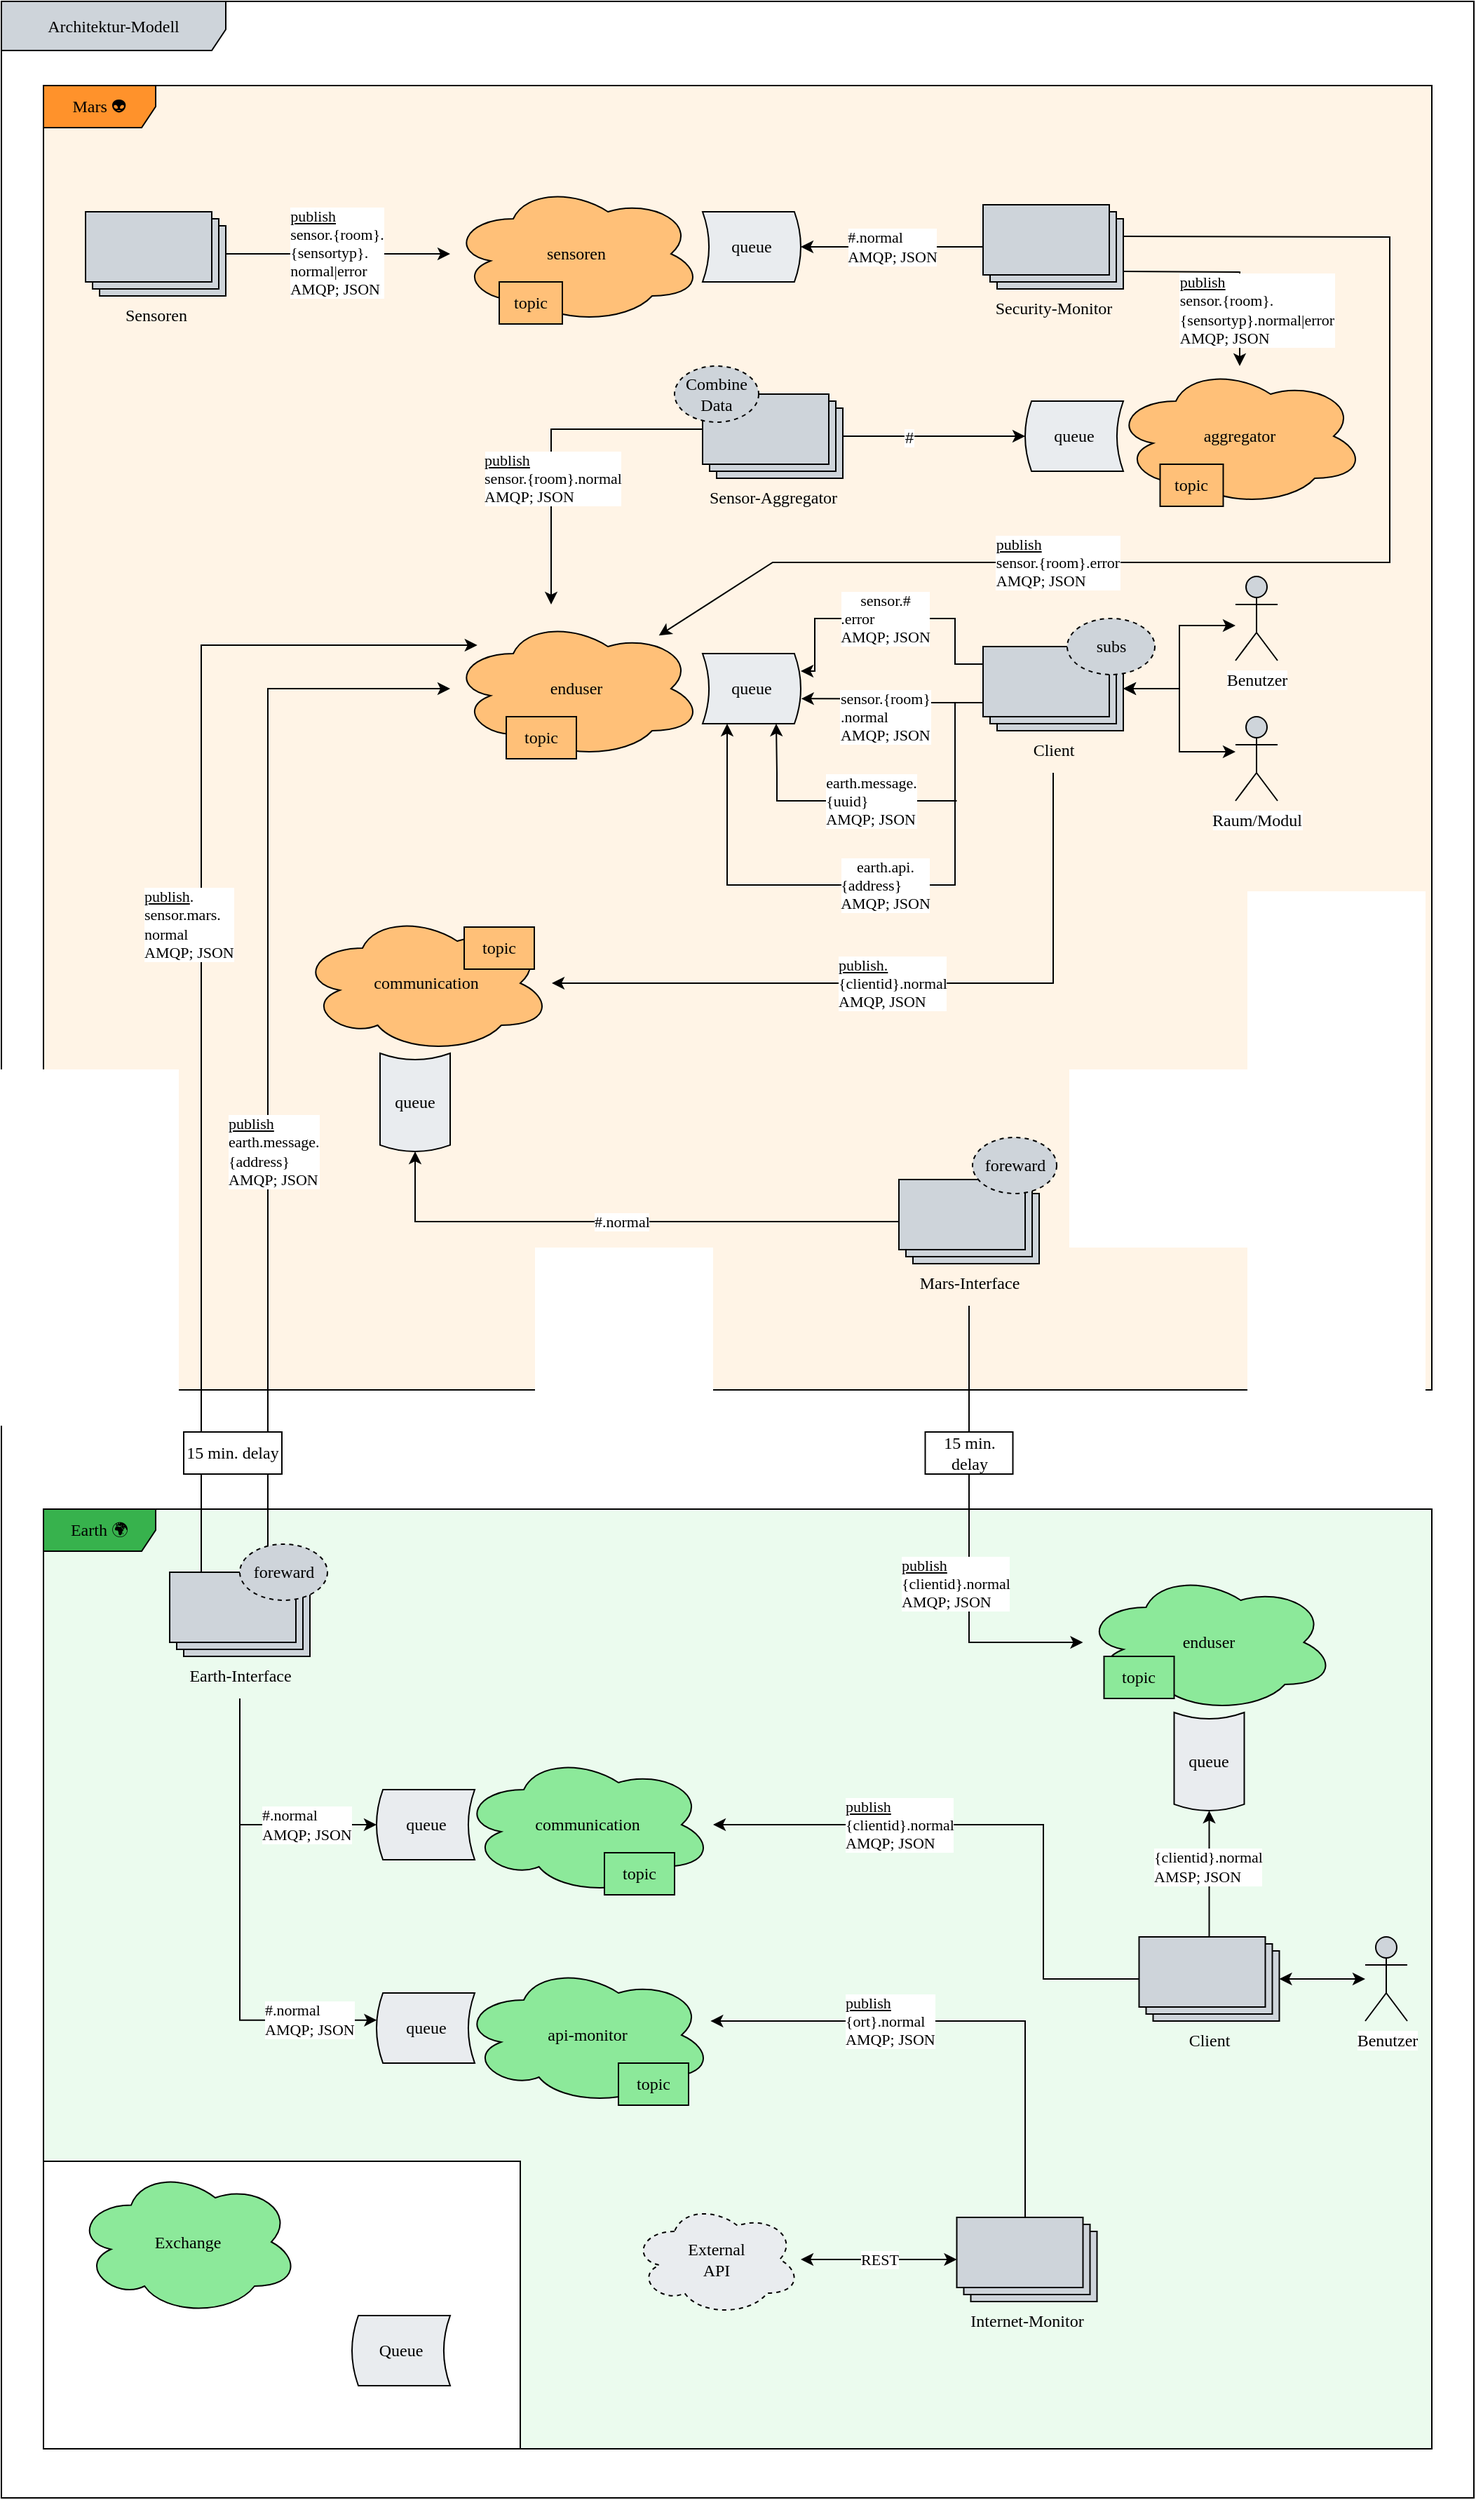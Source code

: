 <mxfile version="13.0.8" type="device"><diagram id="erU5Auw4rH4-HawhXIPo" name="Page-1"><mxGraphModel dx="878" dy="1391" grid="1" gridSize="10" guides="1" tooltips="1" connect="1" arrows="1" fold="1" page="0" pageScale="1" pageWidth="827" pageHeight="1169" background="#ffffff" math="0" shadow="0" extFonts="IBM Plex Sans^https://fonts.googleapis.com/css?family=IBM+Plex+Sans|IBM Plex Mono^https://fonts.googleapis.com/css?family=IBM+Plex+Mono"><root><mxCell id="0"/><mxCell id="1" parent="0"/><mxCell id="hUw3spgDHmvgVFq0hchr-114" value="Architektur-Modell" style="shape=umlFrame;whiteSpace=wrap;html=1;strokeColor=#000000;fillColor=#ced4da;gradientColor=none;fontFamily=IBM Plex Mono;width=160;height=35;" parent="1" vertex="1"><mxGeometry x="890" y="-30" width="1050" height="1780" as="geometry"/></mxCell><mxCell id="hUw3spgDHmvgVFq0hchr-70" value="Earth 🌍" style="shape=umlFrame;whiteSpace=wrap;html=1;fillColor=#37b24d;strokeColor=#000000;gradientColor=none;fontFamily=IBM Plex Mono;FType=g;width=80;height=30;swimlaneFillColor=#ebfbee;" parent="1" vertex="1"><mxGeometry x="920" y="1045" width="990" height="670" as="geometry"/></mxCell><mxCell id="hUw3spgDHmvgVFq0hchr-56" value="Mars 👽" style="shape=umlFrame;whiteSpace=wrap;html=1;fillColor=#ff922b;strokeColor=#000000;gradientColor=none;fontFamily=IBM Plex Mono;FType=g;width=80;height=30;comic=0;shadow=0;swimlaneFillColor=#fff4e6;" parent="1" vertex="1"><mxGeometry x="920" y="30" width="990" height="930" as="geometry"/></mxCell><mxCell id="hUw3spgDHmvgVFq0hchr-33" value="" style="edgeStyle=orthogonalEdgeStyle;rounded=0;orthogonalLoop=1;jettySize=auto;html=1;" parent="1" source="hUw3spgDHmvgVFq0hchr-2" target="hUw3spgDHmvgVFq0hchr-21" edge="1"><mxGeometry relative="1" as="geometry"/></mxCell><mxCell id="hUw3spgDHmvgVFq0hchr-2" value="&lt;font face=&quot;IBM Plex Mono&quot;&gt;Sensoren&lt;/font&gt;" style="verticalLabelPosition=bottom;verticalAlign=top;html=1;shape=mxgraph.basic.layered_rect;dx=10;outlineConnect=0;fillColor=#ced4da;" parent="1" vertex="1"><mxGeometry x="950" y="120" width="100" height="60" as="geometry"/></mxCell><mxCell id="hUw3spgDHmvgVFq0hchr-90" value="" style="edgeStyle=orthogonalEdgeStyle;rounded=0;orthogonalLoop=1;jettySize=auto;html=1;fontFamily=IBM Plex Mono;align=center;" parent="1" target="hUw3spgDHmvgVFq0hchr-89" edge="1"><mxGeometry relative="1" as="geometry"><Array as="points"><mxPoint x="1640" y="670"/></Array><mxPoint x="1640" y="520" as="sourcePoint"/></mxGeometry></mxCell><mxCell id="hUw3spgDHmvgVFq0hchr-91" value="&lt;u&gt;publish.&lt;/u&gt;&lt;br&gt;{clientid}.normal&lt;br&gt;AMQP, JSON" style="edgeLabel;html=1;align=left;verticalAlign=middle;resizable=0;points=[];fontFamily=IBM Plex Mono;" parent="hUw3spgDHmvgVFq0hchr-90" vertex="1" connectable="0"><mxGeometry x="-0.001" y="1" relative="1" as="geometry"><mxPoint x="-52" y="-1" as="offset"/></mxGeometry></mxCell><mxCell id="hUw3spgDHmvgVFq0hchr-3" value="&lt;font face=&quot;IBM Plex Mono&quot;&gt;Client&lt;/font&gt;" style="verticalLabelPosition=bottom;verticalAlign=top;html=1;shape=mxgraph.basic.layered_rect;dx=10;outlineConnect=0;fillColor=#ced4da;" parent="1" vertex="1"><mxGeometry x="1590" y="430" width="100" height="60" as="geometry"/></mxCell><mxCell id="hUw3spgDHmvgVFq0hchr-4" value="&lt;font face=&quot;IBM Plex Mono&quot;&gt;Sensor-Aggregator&lt;/font&gt;" style="verticalLabelPosition=bottom;verticalAlign=top;html=1;shape=mxgraph.basic.layered_rect;dx=10;outlineConnect=0;fillColor=#ced4da;" parent="1" vertex="1"><mxGeometry x="1390" y="250" width="100" height="60" as="geometry"/></mxCell><mxCell id="hUw3spgDHmvgVFq0hchr-5" value="&lt;font face=&quot;IBM Plex Mono&quot;&gt;Security-Monitor&lt;/font&gt;" style="verticalLabelPosition=bottom;verticalAlign=top;html=1;shape=mxgraph.basic.layered_rect;dx=10;outlineConnect=0;fillColor=#ced4da;" parent="1" vertex="1"><mxGeometry x="1590" y="115" width="100" height="60" as="geometry"/></mxCell><mxCell id="hUw3spgDHmvgVFq0hchr-6" style="edgeStyle=orthogonalEdgeStyle;rounded=0;orthogonalLoop=1;jettySize=auto;html=1;startArrow=classic;startFill=1;endArrow=classic;endFill=1;fontFamily=IBM Plex Mono;" parent="1" source="hUw3spgDHmvgVFq0hchr-7" target="hUw3spgDHmvgVFq0hchr-3" edge="1"><mxGeometry relative="1" as="geometry"><mxPoint x="1780" y="455" as="targetPoint"/><Array as="points"><mxPoint x="1730" y="415"/><mxPoint x="1730" y="460"/></Array></mxGeometry></mxCell><mxCell id="hUw3spgDHmvgVFq0hchr-7" value="&lt;font face=&quot;IBM Plex Sans&quot;&gt;Benutzer&lt;/font&gt;" style="shape=umlActor;verticalLabelPosition=bottom;labelBackgroundColor=#ffffff;verticalAlign=top;html=1;strokeColor=#000000;fillColor=#CED4DA;gradientColor=none;" parent="1" vertex="1"><mxGeometry x="1770" y="380" width="30" height="60" as="geometry"/></mxCell><mxCell id="hUw3spgDHmvgVFq0hchr-8" style="edgeStyle=orthogonalEdgeStyle;rounded=0;orthogonalLoop=1;jettySize=auto;html=1;startArrow=classic;startFill=1;endArrow=classic;endFill=1;fontFamily=IBM Plex Mono;" parent="1" source="hUw3spgDHmvgVFq0hchr-9" target="hUw3spgDHmvgVFq0hchr-3" edge="1"><mxGeometry relative="1" as="geometry"><mxPoint x="1780" y="455" as="targetPoint"/><Array as="points"><mxPoint x="1730" y="505"/><mxPoint x="1730" y="460"/></Array></mxGeometry></mxCell><mxCell id="hUw3spgDHmvgVFq0hchr-9" value="&lt;font face=&quot;IBM Plex Sans&quot;&gt;Raum/Modul&lt;/font&gt;" style="shape=umlActor;verticalLabelPosition=bottom;labelBackgroundColor=#ffffff;verticalAlign=top;html=1;strokeColor=#000000;fillColor=#CED4DA;gradientColor=none;" parent="1" vertex="1"><mxGeometry x="1770" y="480" width="30" height="60" as="geometry"/></mxCell><mxCell id="hUw3spgDHmvgVFq0hchr-21" value="sensoren" style="ellipse;shape=cloud;whiteSpace=wrap;html=1;fontFamily=IBM Plex Sans;FType=g;fillColor=#FFC078;" parent="1" vertex="1"><mxGeometry x="1210" y="100" width="180" height="100" as="geometry"/></mxCell><mxCell id="hUw3spgDHmvgVFq0hchr-22" value="&lt;font face=&quot;IBM Plex Mono&quot;&gt;topic&lt;/font&gt;" style="rounded=0;whiteSpace=wrap;html=1;fillColor=#FFC078;align=center;" parent="1" vertex="1"><mxGeometry x="1245" y="170" width="45" height="30" as="geometry"/></mxCell><mxCell id="hUw3spgDHmvgVFq0hchr-24" value="enduser" style="ellipse;shape=cloud;whiteSpace=wrap;html=1;fontFamily=IBM Plex Sans;FType=g;fillColor=#FFC078;" parent="1" vertex="1"><mxGeometry x="1210" y="410" width="180" height="100" as="geometry"/></mxCell><mxCell id="hUw3spgDHmvgVFq0hchr-31" value="&lt;div style=&quot;text-align: left&quot;&gt;#.normal&lt;/div&gt;&lt;font&gt;&lt;div style=&quot;text-align: left&quot;&gt;AMQP; JSON&lt;/div&gt;&lt;/font&gt;" style="edgeStyle=orthogonalEdgeStyle;rounded=0;orthogonalLoop=1;jettySize=auto;html=1;fontFamily=IBM Plex Mono;" parent="1" target="hUw3spgDHmvgVFq0hchr-27" edge="1"><mxGeometry relative="1" as="geometry"><Array as="points"><mxPoint x="1490" y="145"/><mxPoint x="1490" y="145"/></Array><mxPoint x="1590" y="145" as="sourcePoint"/><mxPoint x="1480" y="144.58" as="targetPoint"/></mxGeometry></mxCell><mxCell id="hUw3spgDHmvgVFq0hchr-27" value="&lt;font face=&quot;IBM Plex Mono&quot;&gt;queue&lt;/font&gt;" style="shape=dataStorage;whiteSpace=wrap;html=1;fillColor=#E9ECEF;size=0.065;direction=west;" parent="1" vertex="1"><mxGeometry x="1390" y="120" width="70" height="50" as="geometry"/></mxCell><mxCell id="hUw3spgDHmvgVFq0hchr-28" value="&lt;font face=&quot;IBM Plex Mono&quot;&gt;queue&lt;/font&gt;" style="shape=dataStorage;whiteSpace=wrap;html=1;fillColor=#E9ECEF;size=0.065;direction=east;" parent="1" vertex="1"><mxGeometry x="1620" y="255" width="70" height="50" as="geometry"/></mxCell><mxCell id="hUw3spgDHmvgVFq0hchr-37" value="&lt;font face=&quot;IBM Plex Sans&quot;&gt;Combine Data&lt;/font&gt;" style="ellipse;whiteSpace=wrap;html=1;strokeWidth=1;fillColor=#CED4DA;dashed=1;" parent="1" vertex="1"><mxGeometry x="1370" y="230" width="60" height="40" as="geometry"/></mxCell><mxCell id="hUw3spgDHmvgVFq0hchr-49" value="&lt;font face=&quot;IBM Plex Mono&quot;&gt;sensor.{room}&lt;br&gt;&lt;div style=&quot;text-align: left&quot;&gt;.normal&lt;/div&gt;&lt;div style=&quot;text-align: left&quot;&gt;AMQP; JSON&lt;/div&gt;&lt;/font&gt;" style="edgeStyle=orthogonalEdgeStyle;rounded=0;orthogonalLoop=1;jettySize=auto;html=1;align=center;exitX=0;exitY=0;exitDx=0;exitDy=37.5;exitPerimeter=0;entryX=-0.005;entryY=0.357;entryDx=0;entryDy=0;entryPerimeter=0;" parent="1" source="hUw3spgDHmvgVFq0hchr-3" target="hUw3spgDHmvgVFq0hchr-48" edge="1"><mxGeometry x="-0.0" y="11" relative="1" as="geometry"><Array as="points"><mxPoint x="1590" y="470"/><mxPoint x="1525" y="470"/><mxPoint x="1525" y="467"/></Array><mxPoint x="1480" y="473" as="targetPoint"/><mxPoint x="6" y="10" as="offset"/></mxGeometry></mxCell><mxCell id="hUw3spgDHmvgVFq0hchr-50" value="&lt;font face=&quot;IBM Plex Mono&quot;&gt;sensor.#&lt;br&gt;&lt;div style=&quot;text-align: left&quot;&gt;.error&lt;/div&gt;AMQP; JSON&lt;br&gt;&lt;/font&gt;" style="edgeStyle=orthogonalEdgeStyle;rounded=0;orthogonalLoop=1;jettySize=auto;html=1;align=center;exitX=0;exitY=0;exitDx=0;exitDy=12.5;exitPerimeter=0;entryX=0;entryY=0.75;entryDx=0;entryDy=0;" parent="1" source="hUw3spgDHmvgVFq0hchr-3" target="hUw3spgDHmvgVFq0hchr-48" edge="1"><mxGeometry x="0.025" relative="1" as="geometry"><Array as="points"><mxPoint x="1570" y="443"/><mxPoint x="1570" y="410"/><mxPoint x="1470" y="410"/><mxPoint x="1470" y="447"/></Array><mxPoint x="1450" y="443" as="targetPoint"/><mxPoint as="offset"/></mxGeometry></mxCell><mxCell id="hUw3spgDHmvgVFq0hchr-64" value="&lt;font face=&quot;IBM Plex Mono&quot;&gt;earth.message.&lt;br&gt;&lt;div style=&quot;text-align: left&quot;&gt;{uuid}&lt;/div&gt;&lt;div style=&quot;text-align: left&quot;&gt;AMQP; JSON&lt;/div&gt;&lt;/font&gt;" style="edgeStyle=orthogonalEdgeStyle;rounded=0;orthogonalLoop=1;jettySize=auto;html=1;align=center;entryX=0.25;entryY=0;entryDx=0;entryDy=0;" parent="1" target="hUw3spgDHmvgVFq0hchr-48" edge="1"><mxGeometry x="-0.332" relative="1" as="geometry"><Array as="points"><mxPoint x="1443" y="540"/><mxPoint x="1443" y="520"/></Array><mxPoint as="offset"/><mxPoint x="1571.25" y="539.95" as="sourcePoint"/><mxPoint x="1355.25" y="519.95" as="targetPoint"/></mxGeometry></mxCell><mxCell id="hUw3spgDHmvgVFq0hchr-65" value="&lt;font face=&quot;IBM Plex Mono&quot;&gt;earth.api.&lt;br&gt;&lt;div style=&quot;text-align: left&quot;&gt;{address}&lt;/div&gt;&lt;div style=&quot;text-align: left&quot;&gt;AMQP; JSON&lt;/div&gt;&lt;/font&gt;" style="edgeStyle=orthogonalEdgeStyle;rounded=0;orthogonalLoop=1;jettySize=auto;html=1;align=center;entryX=0.75;entryY=0;entryDx=0;entryDy=0;" parent="1" target="hUw3spgDHmvgVFq0hchr-48" edge="1"><mxGeometry x="-0.362" y="-50" relative="1" as="geometry"><Array as="points"><mxPoint x="1570" y="600"/><mxPoint x="1407" y="600"/></Array><mxPoint x="1570" y="470" as="sourcePoint"/><mxPoint x="1408" y="510" as="targetPoint"/><mxPoint x="-50" y="50" as="offset"/></mxGeometry></mxCell><mxCell id="hUw3spgDHmvgVFq0hchr-48" value="&lt;font face=&quot;IBM Plex Mono&quot;&gt;queue&lt;/font&gt;" style="shape=dataStorage;whiteSpace=wrap;html=1;fillColor=#E9ECEF;size=0.065;direction=west;" parent="1" vertex="1"><mxGeometry x="1390" y="435" width="70" height="50" as="geometry"/></mxCell><mxCell id="hUw3spgDHmvgVFq0hchr-51" value="&lt;font face=&quot;IBM Plex Sans&quot;&gt;subs&lt;/font&gt;" style="ellipse;whiteSpace=wrap;html=1;strokeWidth=1;fillColor=#CED4DA;dashed=1;" parent="1" vertex="1"><mxGeometry x="1650" y="410" width="62.5" height="40" as="geometry"/></mxCell><mxCell id="hUw3spgDHmvgVFq0hchr-61" value="&lt;u style=&quot;font-family: &amp;#34;ibm plex mono&amp;#34;&quot;&gt;publish&lt;/u&gt;&lt;br style=&quot;font-family: &amp;#34;ibm plex mono&amp;#34;&quot;&gt;&lt;span style=&quot;font-family: &amp;#34;ibm plex mono&amp;#34;&quot;&gt;earth.message.&lt;/span&gt;&lt;br style=&quot;font-family: &amp;#34;ibm plex mono&amp;#34;&quot;&gt;&lt;span style=&quot;font-family: &amp;#34;ibm plex mono&amp;#34;&quot;&gt;{address}&lt;br&gt;AMQP; JSON&lt;br&gt;&lt;/span&gt;" style="edgeStyle=orthogonalEdgeStyle;rounded=0;orthogonalLoop=1;jettySize=auto;html=1;align=left;" parent="1" source="hUw3spgDHmvgVFq0hchr-59" target="hUw3spgDHmvgVFq0hchr-24" edge="1"><mxGeometry x="-0.21" y="30" relative="1" as="geometry"><Array as="points"><mxPoint x="1080" y="460"/></Array><mxPoint as="offset"/></mxGeometry></mxCell><mxCell id="DqUs1cWluFNeW6_7sDlR-13" style="edgeStyle=orthogonalEdgeStyle;rounded=0;orthogonalLoop=1;jettySize=auto;html=1;exitX=0;exitY=0;exitDx=22.5;exitDy=0;exitPerimeter=0;" edge="1" parent="1" source="hUw3spgDHmvgVFq0hchr-59" target="hUw3spgDHmvgVFq0hchr-24"><mxGeometry relative="1" as="geometry"><Array as="points"><mxPoint x="1033" y="429"/></Array></mxGeometry></mxCell><mxCell id="DqUs1cWluFNeW6_7sDlR-16" value="&lt;font face=&quot;IBM Plex Mono&quot;&gt;&lt;u&gt;publish&lt;/u&gt;.&lt;br&gt;sensor.mars.&lt;br&gt;normal&lt;br&gt;AMQP; JSON&lt;br&gt;&lt;/font&gt;" style="edgeLabel;html=1;align=left;verticalAlign=middle;resizable=0;points=[];" vertex="1" connectable="0" parent="DqUs1cWluFNeW6_7sDlR-13"><mxGeometry x="0.077" y="1" relative="1" as="geometry"><mxPoint x="-41.5" as="offset"/></mxGeometry></mxCell><mxCell id="hUw3spgDHmvgVFq0hchr-59" value="&lt;font face=&quot;IBM Plex Mono&quot;&gt;Earth-Interface&lt;br&gt;&lt;/font&gt;" style="verticalLabelPosition=bottom;verticalAlign=top;html=1;shape=mxgraph.basic.layered_rect;dx=10;outlineConnect=0;fillColor=#ced4da;" parent="1" vertex="1"><mxGeometry x="1010" y="1090" width="100" height="60" as="geometry"/></mxCell><mxCell id="hUw3spgDHmvgVFq0hchr-71" value="communication" style="ellipse;shape=cloud;whiteSpace=wrap;html=1;fontFamily=IBM Plex Sans;FType=g;fillColor=#8CE99A;" parent="1" vertex="1"><mxGeometry x="1217.5" y="1220" width="180" height="100" as="geometry"/></mxCell><mxCell id="hUw3spgDHmvgVFq0hchr-72" value="api-monitor" style="ellipse;shape=cloud;whiteSpace=wrap;html=1;fontFamily=IBM Plex Sans;FType=g;fillColor=#8ce99a;" parent="1" vertex="1"><mxGeometry x="1217.5" y="1370" width="180" height="100" as="geometry"/></mxCell><mxCell id="hUw3spgDHmvgVFq0hchr-74" value="#.normal&lt;br&gt;AMQP; JSON" style="edgeStyle=orthogonalEdgeStyle;rounded=0;orthogonalLoop=1;jettySize=auto;html=1;align=left;fontFamily=IBM Plex Mono;entryX=0;entryY=0.5;entryDx=0;entryDy=0;" parent="1" target="hUw3spgDHmvgVFq0hchr-73" edge="1"><mxGeometry y="10" relative="1" as="geometry"><Array as="points"><mxPoint x="1060" y="1270"/></Array><mxPoint x="10" y="10" as="offset"/><mxPoint x="1060" y="1180" as="sourcePoint"/><mxPoint x="1150" y="1270" as="targetPoint"/></mxGeometry></mxCell><mxCell id="hUw3spgDHmvgVFq0hchr-75" value="#.normal&lt;br&gt;AMQP; JSON" style="edgeStyle=orthogonalEdgeStyle;rounded=0;orthogonalLoop=1;jettySize=auto;html=1;align=left;fontFamily=IBM Plex Mono;entryX=0.003;entryY=0.387;entryDx=0;entryDy=0;entryPerimeter=0;" parent="1" target="DqUs1cWluFNeW6_7sDlR-34" edge="1"><mxGeometry x="0.438" y="10" relative="1" as="geometry"><Array as="points"><mxPoint x="1060" y="1409"/></Array><mxPoint x="10" y="10" as="offset"/><mxPoint x="1060" y="1180" as="sourcePoint"/><mxPoint x="1150" y="1410" as="targetPoint"/></mxGeometry></mxCell><mxCell id="hUw3spgDHmvgVFq0hchr-73" value="&lt;font face=&quot;IBM Plex Mono&quot;&gt;queue&lt;/font&gt;" style="shape=dataStorage;whiteSpace=wrap;html=1;fillColor=#E9ECEF;size=0.065;direction=east;" parent="1" vertex="1"><mxGeometry x="1157.5" y="1245" width="70" height="50" as="geometry"/></mxCell><mxCell id="hUw3spgDHmvgVFq0hchr-76" value="&lt;span style=&quot;font-family: &amp;#34;ibm plex mono&amp;#34;&quot;&gt;topic&lt;/span&gt;" style="rounded=0;whiteSpace=wrap;html=1;fillColor=#8CE99A;align=center;" parent="1" vertex="1"><mxGeometry x="1320" y="1290" width="50" height="30" as="geometry"/></mxCell><mxCell id="hUw3spgDHmvgVFq0hchr-81" value="&lt;font face=&quot;IBM Plex Mono&quot;&gt;15 min. delay&lt;/font&gt;" style="rounded=0;whiteSpace=wrap;html=1;fillColor=#ffffff;" parent="1" vertex="1"><mxGeometry x="1020" y="990" width="70" height="30" as="geometry"/></mxCell><mxCell id="hUw3spgDHmvgVFq0hchr-89" value="communication" style="ellipse;shape=cloud;whiteSpace=wrap;html=1;fontFamily=IBM Plex Sans;FType=g;fillColor=#FFC078;" parent="1" vertex="1"><mxGeometry x="1102.5" y="620" width="180" height="100" as="geometry"/></mxCell><mxCell id="hUw3spgDHmvgVFq0hchr-98" value="&lt;u&gt;publish&lt;/u&gt;&lt;br&gt;{clientid}.normal&lt;br&gt;AMQP; JSON" style="edgeStyle=orthogonalEdgeStyle;rounded=0;orthogonalLoop=1;jettySize=auto;html=1;fontFamily=IBM Plex Mono;align=left;" parent="1" target="DqUs1cWluFNeW6_7sDlR-9" edge="1"><mxGeometry x="0.231" y="-50" relative="1" as="geometry"><Array as="points"><mxPoint x="1580" y="1140"/></Array><mxPoint x="1580" y="900" as="sourcePoint"/><mxPoint as="offset"/></mxGeometry></mxCell><mxCell id="hUw3spgDHmvgVFq0hchr-93" value="&lt;font face=&quot;IBM Plex Mono&quot;&gt;Mars-Interface&lt;br&gt;&lt;/font&gt;" style="verticalLabelPosition=bottom;verticalAlign=top;html=1;shape=mxgraph.basic.layered_rect;dx=10;outlineConnect=0;fillColor=#ced4da;" parent="1" vertex="1"><mxGeometry x="1530" y="810" width="100" height="60" as="geometry"/></mxCell><mxCell id="hUw3spgDHmvgVFq0hchr-95" value="#.normal" style="edgeStyle=orthogonalEdgeStyle;rounded=0;orthogonalLoop=1;jettySize=auto;html=1;fontFamily=IBM Plex Mono;align=left;exitX=0;exitY=0;exitDx=0;exitDy=25;exitPerimeter=0;entryX=0;entryY=0.5;entryDx=0;entryDy=0;" parent="1" source="hUw3spgDHmvgVFq0hchr-93" target="hUw3spgDHmvgVFq0hchr-94" edge="1"><mxGeometry x="0.119" relative="1" as="geometry"><Array as="points"><mxPoint x="1530" y="840"/><mxPoint x="1185" y="840"/></Array><mxPoint as="offset"/><mxPoint x="1170" y="790" as="targetPoint"/></mxGeometry></mxCell><mxCell id="hUw3spgDHmvgVFq0hchr-94" value="&lt;font face=&quot;IBM Plex Mono&quot;&gt;queue&lt;/font&gt;" style="shape=dataStorage;whiteSpace=wrap;html=1;fillColor=#E9ECEF;size=0.065;direction=north;" parent="1" vertex="1"><mxGeometry x="1160" y="720" width="50" height="70" as="geometry"/></mxCell><mxCell id="hUw3spgDHmvgVFq0hchr-97" value="&lt;font face=&quot;IBM Plex Mono&quot;&gt;15 min. delay&lt;/font&gt;" style="rounded=0;whiteSpace=wrap;html=1;fillColor=#ffffff;" parent="1" vertex="1"><mxGeometry x="1548.75" y="990" width="62.5" height="30" as="geometry"/></mxCell><mxCell id="hUw3spgDHmvgVFq0hchr-102" style="edgeStyle=orthogonalEdgeStyle;rounded=0;orthogonalLoop=1;jettySize=auto;html=1;startArrow=classic;startFill=1;fontFamily=IBM Plex Mono;align=left;" parent="1" source="hUw3spgDHmvgVFq0hchr-99" target="hUw3spgDHmvgVFq0hchr-100" edge="1"><mxGeometry relative="1" as="geometry"/></mxCell><mxCell id="hUw3spgDHmvgVFq0hchr-105" value="&lt;u&gt;publish&lt;/u&gt;&lt;br&gt;{&lt;span style=&quot;text-align: center&quot;&gt;clientid&lt;/span&gt;}.normal&lt;br&gt;AMQP; JSON" style="edgeStyle=orthogonalEdgeStyle;rounded=0;orthogonalLoop=1;jettySize=auto;html=1;startArrow=none;startFill=0;endArrow=classic;endFill=1;endSize=6;fontFamily=IBM Plex Mono;align=left;" parent="1" source="hUw3spgDHmvgVFq0hchr-99" target="hUw3spgDHmvgVFq0hchr-71" edge="1"><mxGeometry x="0.553" relative="1" as="geometry"><Array as="points"><mxPoint x="1633" y="1380"/><mxPoint x="1633" y="1270"/></Array><mxPoint as="offset"/></mxGeometry></mxCell><mxCell id="hUw3spgDHmvgVFq0hchr-99" value="&lt;font face=&quot;IBM Plex Mono&quot;&gt;Client&lt;/font&gt;" style="verticalLabelPosition=bottom;verticalAlign=top;html=1;shape=mxgraph.basic.layered_rect;dx=10;outlineConnect=0;fillColor=#ced4da;" parent="1" vertex="1"><mxGeometry x="1701.25" y="1350" width="100" height="60" as="geometry"/></mxCell><mxCell id="hUw3spgDHmvgVFq0hchr-100" value="&lt;font face=&quot;IBM Plex Sans&quot;&gt;Benutzer&lt;/font&gt;" style="shape=umlActor;verticalLabelPosition=bottom;labelBackgroundColor=#ffffff;verticalAlign=top;html=1;strokeColor=#000000;fillColor=#CED4DA;gradientColor=none;" parent="1" vertex="1"><mxGeometry x="1862.5" y="1350" width="30" height="60" as="geometry"/></mxCell><mxCell id="hUw3spgDHmvgVFq0hchr-104" value="{clientid}.normal&lt;br&gt;AMSP; JSON" style="edgeStyle=orthogonalEdgeStyle;rounded=0;orthogonalLoop=1;jettySize=auto;html=1;startArrow=none;startFill=0;fontFamily=IBM Plex Mono;align=left;endArrow=classic;endFill=1;endSize=6;entryX=0;entryY=0.5;entryDx=0;entryDy=0;" parent="1" source="hUw3spgDHmvgVFq0hchr-99" target="hUw3spgDHmvgVFq0hchr-103" edge="1"><mxGeometry x="0.111" y="41" relative="1" as="geometry"><mxPoint as="offset"/><mxPoint x="1751" y="1280" as="targetPoint"/></mxGeometry></mxCell><mxCell id="hUw3spgDHmvgVFq0hchr-103" value="&lt;font face=&quot;IBM Plex Mono&quot;&gt;queue&lt;/font&gt;" style="shape=dataStorage;whiteSpace=wrap;html=1;fillColor=#E9ECEF;size=0.065;direction=north;" parent="1" vertex="1"><mxGeometry x="1726.25" y="1190" width="50" height="70" as="geometry"/></mxCell><mxCell id="hUw3spgDHmvgVFq0hchr-113" value="&lt;u&gt;publish&lt;/u&gt;&lt;br&gt;{ort}.normal&lt;br&gt;AMQP; JSON" style="edgeStyle=orthogonalEdgeStyle;rounded=0;orthogonalLoop=1;jettySize=auto;html=1;startArrow=none;startFill=0;endArrow=classic;endFill=1;endSize=6;fontFamily=IBM Plex Mono;align=left;" parent="1" source="hUw3spgDHmvgVFq0hchr-107" target="hUw3spgDHmvgVFq0hchr-72" edge="1"><mxGeometry x="0.482" relative="1" as="geometry"><Array as="points"><mxPoint x="1620" y="1580"/><mxPoint x="1620" y="1410"/></Array><mxPoint as="offset"/></mxGeometry></mxCell><mxCell id="hUw3spgDHmvgVFq0hchr-107" value="&lt;font face=&quot;IBM Plex Mono&quot;&gt;Internet-Monitor&lt;/font&gt;" style="verticalLabelPosition=bottom;verticalAlign=top;html=1;shape=mxgraph.basic.layered_rect;dx=10;outlineConnect=0;fillColor=#ced4da;" parent="1" vertex="1"><mxGeometry x="1571.25" y="1550" width="100" height="60" as="geometry"/></mxCell><mxCell id="hUw3spgDHmvgVFq0hchr-110" value="External&lt;br&gt;API" style="ellipse;shape=cloud;whiteSpace=wrap;html=1;fontFamily=IBM Plex Sans;FType=g;dashed=1;gradientColor=none;fillColor=#e9ecef;" parent="1" vertex="1"><mxGeometry x="1340" y="1540" width="120" height="80" as="geometry"/></mxCell><mxCell id="hUw3spgDHmvgVFq0hchr-111" value="&lt;font&gt;REST&lt;/font&gt;" style="edgeStyle=orthogonalEdgeStyle;rounded=0;orthogonalLoop=1;jettySize=auto;html=1;startArrow=classic;startFill=1;fontFamily=IBM Plex Mono;" parent="1" source="hUw3spgDHmvgVFq0hchr-110" target="hUw3spgDHmvgVFq0hchr-107" edge="1"><mxGeometry relative="1" as="geometry"><mxPoint x="710" y="1200" as="sourcePoint"/><mxPoint x="830" y="1200" as="targetPoint"/></mxGeometry></mxCell><mxCell id="hUw3spgDHmvgVFq0hchr-115" value="&lt;font face=&quot;IBM Plex Sans&quot;&gt;foreward&lt;/font&gt;" style="ellipse;whiteSpace=wrap;html=1;strokeWidth=1;fillColor=#CED4DA;dashed=1;" parent="1" vertex="1"><mxGeometry x="1582.5" y="780" width="60" height="40" as="geometry"/></mxCell><mxCell id="hUw3spgDHmvgVFq0hchr-116" value="&lt;font face=&quot;IBM Plex Sans&quot;&gt;foreward&lt;/font&gt;" style="ellipse;whiteSpace=wrap;html=1;strokeWidth=1;fillColor=#CED4DA;dashed=1;" parent="1" vertex="1"><mxGeometry x="1060" y="1070" width="62.5" height="40" as="geometry"/></mxCell><mxCell id="EYIfJ8Mb9N-2mhvtiRvc-1" value="aggregator" style="ellipse;shape=cloud;whiteSpace=wrap;html=1;fontFamily=IBM Plex Sans;FType=g;fillColor=#FFC078;" parent="1" vertex="1"><mxGeometry x="1682.5" y="230" width="180" height="100" as="geometry"/></mxCell><mxCell id="EYIfJ8Mb9N-2mhvtiRvc-8" value="" style="endArrow=classic;html=1;entryX=0;entryY=0.5;entryDx=0;entryDy=0;" parent="1" edge="1" target="hUw3spgDHmvgVFq0hchr-28"><mxGeometry width="50" height="50" relative="1" as="geometry"><mxPoint x="1490" y="280" as="sourcePoint"/><mxPoint x="1560" y="280" as="targetPoint"/></mxGeometry></mxCell><mxCell id="EYIfJ8Mb9N-2mhvtiRvc-14" value="#" style="edgeLabel;html=1;align=center;verticalAlign=middle;resizable=0;points=[];" parent="EYIfJ8Mb9N-2mhvtiRvc-8" vertex="1" connectable="0"><mxGeometry x="-0.286" y="-1" relative="1" as="geometry"><mxPoint as="offset"/></mxGeometry></mxCell><mxCell id="EYIfJ8Mb9N-2mhvtiRvc-10" value="" style="endArrow=classic;html=1;rounded=0;exitX=0;exitY=0;exitDx=100;exitDy=22.5;exitPerimeter=0;" parent="1" source="hUw3spgDHmvgVFq0hchr-5" target="hUw3spgDHmvgVFq0hchr-24" edge="1"><mxGeometry width="50" height="50" relative="1" as="geometry"><mxPoint x="1691.25" y="150" as="sourcePoint"/><mxPoint x="1810" y="240" as="targetPoint"/><Array as="points"><mxPoint x="1880" y="138"/><mxPoint x="1880" y="370"/><mxPoint x="1440" y="370"/></Array></mxGeometry></mxCell><mxCell id="EYIfJ8Mb9N-2mhvtiRvc-15" value="&lt;div style=&quot;text-align: left&quot;&gt;&lt;u&gt;publish&lt;/u&gt;&lt;/div&gt;sensor.{room}.error&lt;br&gt;&lt;div style=&quot;text-align: left&quot;&gt;AMQP; JSON&lt;/div&gt;" style="edgeLabel;html=1;align=center;verticalAlign=middle;resizable=0;points=[];fontFamily=IBM Plex Mono;" parent="EYIfJ8Mb9N-2mhvtiRvc-10" vertex="1" connectable="0"><mxGeometry x="-0.337" relative="1" as="geometry"><mxPoint x="-237.5" y="104.07" as="offset"/></mxGeometry></mxCell><mxCell id="EYIfJ8Mb9N-2mhvtiRvc-13" value="" style="endArrow=classic;html=1;exitX=0;exitY=0;exitDx=100;exitDy=47.5;exitPerimeter=0;rounded=0;" parent="1" source="hUw3spgDHmvgVFq0hchr-5" edge="1"><mxGeometry width="50" height="50" relative="1" as="geometry"><mxPoint x="1670" y="240" as="sourcePoint"/><mxPoint x="1773" y="230" as="targetPoint"/><Array as="points"><mxPoint x="1773" y="163"/></Array></mxGeometry></mxCell><mxCell id="EYIfJ8Mb9N-2mhvtiRvc-16" value="&lt;div style=&quot;text-align: left&quot;&gt;&lt;u&gt;publish&lt;/u&gt;&lt;/div&gt;&lt;div style=&quot;text-align: left&quot;&gt;sensor.{room}.&lt;/div&gt;{sensortyp}.normal|error&lt;br&gt;&lt;div style=&quot;text-align: left&quot;&gt;AMQP; JSON&lt;/div&gt;" style="edgeLabel;html=1;align=center;verticalAlign=middle;resizable=0;points=[];fontFamily=IBM Plex Mono;" parent="EYIfJ8Mb9N-2mhvtiRvc-13" vertex="1" connectable="0"><mxGeometry x="-0.311" y="2" relative="1" as="geometry"><mxPoint x="43.56" y="29.19" as="offset"/></mxGeometry></mxCell><mxCell id="EYIfJ8Mb9N-2mhvtiRvc-18" value="&lt;div style=&quot;text-align: left&quot;&gt;&lt;br&gt;&lt;/div&gt;" style="edgeLabel;html=1;align=center;verticalAlign=middle;resizable=0;points=[];" parent="1" vertex="1" connectable="0"><mxGeometry x="1340.004" y="359.997" as="geometry"><mxPoint x="-2" y="3" as="offset"/></mxGeometry></mxCell><mxCell id="EYIfJ8Mb9N-2mhvtiRvc-19" value="" style="endArrow=classic;html=1;exitX=0;exitY=0;exitDx=0;exitDy=25;exitPerimeter=0;rounded=0;" parent="1" source="hUw3spgDHmvgVFq0hchr-4" edge="1"><mxGeometry width="50" height="50" relative="1" as="geometry"><mxPoint x="1460" y="330" as="sourcePoint"/><mxPoint x="1282" y="400" as="targetPoint"/><Array as="points"><mxPoint x="1282" y="275"/></Array></mxGeometry></mxCell><mxCell id="EYIfJ8Mb9N-2mhvtiRvc-20" value="&lt;div style=&quot;text-align: left&quot;&gt;&lt;u&gt;&lt;font face=&quot;IBM Plex Mono&quot;&gt;publish&lt;/font&gt;&lt;/u&gt;&lt;/div&gt;&lt;font face=&quot;IBM Plex Mono&quot;&gt;sensor.{room}.normal&lt;br&gt;&lt;div style=&quot;text-align: left&quot;&gt;AMQP; JSON&lt;/div&gt;&lt;/font&gt;" style="edgeLabel;html=1;align=center;verticalAlign=middle;resizable=0;points=[];" parent="1" vertex="1" connectable="0"><mxGeometry x="1282.504" y="309.997" as="geometry"><mxPoint as="offset"/></mxGeometry></mxCell><mxCell id="DqUs1cWluFNeW6_7sDlR-1" value="&lt;font face=&quot;IBM Plex Mono&quot;&gt;topic&lt;/font&gt;" style="rounded=0;whiteSpace=wrap;html=1;fillColor=#FFC078;align=center;" vertex="1" parent="1"><mxGeometry x="1716.25" y="300" width="45" height="30" as="geometry"/></mxCell><mxCell id="DqUs1cWluFNeW6_7sDlR-2" value="&lt;font face=&quot;IBM Plex Mono&quot;&gt;topic&lt;/font&gt;" style="rounded=0;whiteSpace=wrap;html=1;fillColor=#FFC078;align=center;" vertex="1" parent="1"><mxGeometry x="1250" y="480" width="50" height="30" as="geometry"/></mxCell><mxCell id="DqUs1cWluFNeW6_7sDlR-3" value="&lt;font face=&quot;IBM Plex Mono&quot;&gt;topic&lt;/font&gt;" style="rounded=0;whiteSpace=wrap;html=1;fillColor=#FFC078;align=center;" vertex="1" parent="1"><mxGeometry x="1220" y="630" width="50" height="30" as="geometry"/></mxCell><mxCell id="DqUs1cWluFNeW6_7sDlR-6" value="&lt;span style=&quot;font-family: &amp;#34;ibm plex mono&amp;#34;&quot;&gt;topic&lt;/span&gt;" style="rounded=0;whiteSpace=wrap;html=1;fillColor=#8CE99A;align=center;" vertex="1" parent="1"><mxGeometry x="1330" y="1440" width="50" height="30" as="geometry"/></mxCell><mxCell id="DqUs1cWluFNeW6_7sDlR-7" value="&lt;div style=&quot;text-align: left&quot;&gt;&lt;u&gt;publish&lt;/u&gt;&lt;/div&gt;&lt;div style=&quot;text-align: left&quot;&gt;sensor.{room}.&lt;/div&gt;&lt;div style=&quot;text-align: left&quot;&gt;{sensortyp}.&lt;/div&gt;&lt;div style=&quot;text-align: left&quot;&gt;normal|error&lt;/div&gt;&lt;div style=&quot;text-align: left&quot;&gt;AMQP; JSON&lt;/div&gt;" style="edgeLabel;html=1;align=center;verticalAlign=middle;resizable=0;points=[];fontFamily=IBM Plex Mono;" vertex="1" connectable="0" parent="1"><mxGeometry x="1091.251" y="115.003" as="geometry"><mxPoint x="37.99" y="34.19" as="offset"/></mxGeometry></mxCell><mxCell id="DqUs1cWluFNeW6_7sDlR-9" value="enduser" style="ellipse;shape=cloud;whiteSpace=wrap;html=1;fontFamily=IBM Plex Sans;FType=g;fillColor=#8CE99A;" vertex="1" parent="1"><mxGeometry x="1661.25" y="1090" width="180" height="100" as="geometry"/></mxCell><mxCell id="DqUs1cWluFNeW6_7sDlR-10" value="&lt;span style=&quot;font-family: &amp;#34;ibm plex mono&amp;#34;&quot;&gt;topic&lt;/span&gt;" style="rounded=0;whiteSpace=wrap;html=1;fillColor=#8CE99A;align=center;" vertex="1" parent="1"><mxGeometry x="1676.25" y="1150" width="50" height="30" as="geometry"/></mxCell><mxCell id="DqUs1cWluFNeW6_7sDlR-34" value="&lt;font face=&quot;IBM Plex Mono&quot;&gt;queue&lt;/font&gt;" style="shape=dataStorage;whiteSpace=wrap;html=1;fillColor=#E9ECEF;size=0.065;direction=east;" vertex="1" parent="1"><mxGeometry x="1157.5" y="1390" width="70" height="50" as="geometry"/></mxCell><mxCell id="DqUs1cWluFNeW6_7sDlR-39" value="" style="whiteSpace=wrap;html=1;" vertex="1" parent="1"><mxGeometry x="920" y="1510" width="340" height="205" as="geometry"/></mxCell><mxCell id="DqUs1cWluFNeW6_7sDlR-40" value="Exchange" style="ellipse;shape=cloud;whiteSpace=wrap;html=1;fontFamily=IBM Plex Sans;FType=g;fillColor=#8ce99a;" vertex="1" parent="1"><mxGeometry x="942.5" y="1515" width="160" height="105" as="geometry"/></mxCell><mxCell id="DqUs1cWluFNeW6_7sDlR-41" value="&lt;font face=&quot;IBM Plex Mono&quot;&gt;Queue&lt;/font&gt;" style="shape=dataStorage;whiteSpace=wrap;html=1;fillColor=#E9ECEF;size=0.065;direction=east;" vertex="1" parent="1"><mxGeometry x="1140" y="1620" width="70" height="50" as="geometry"/></mxCell></root></mxGraphModel></diagram></mxfile>